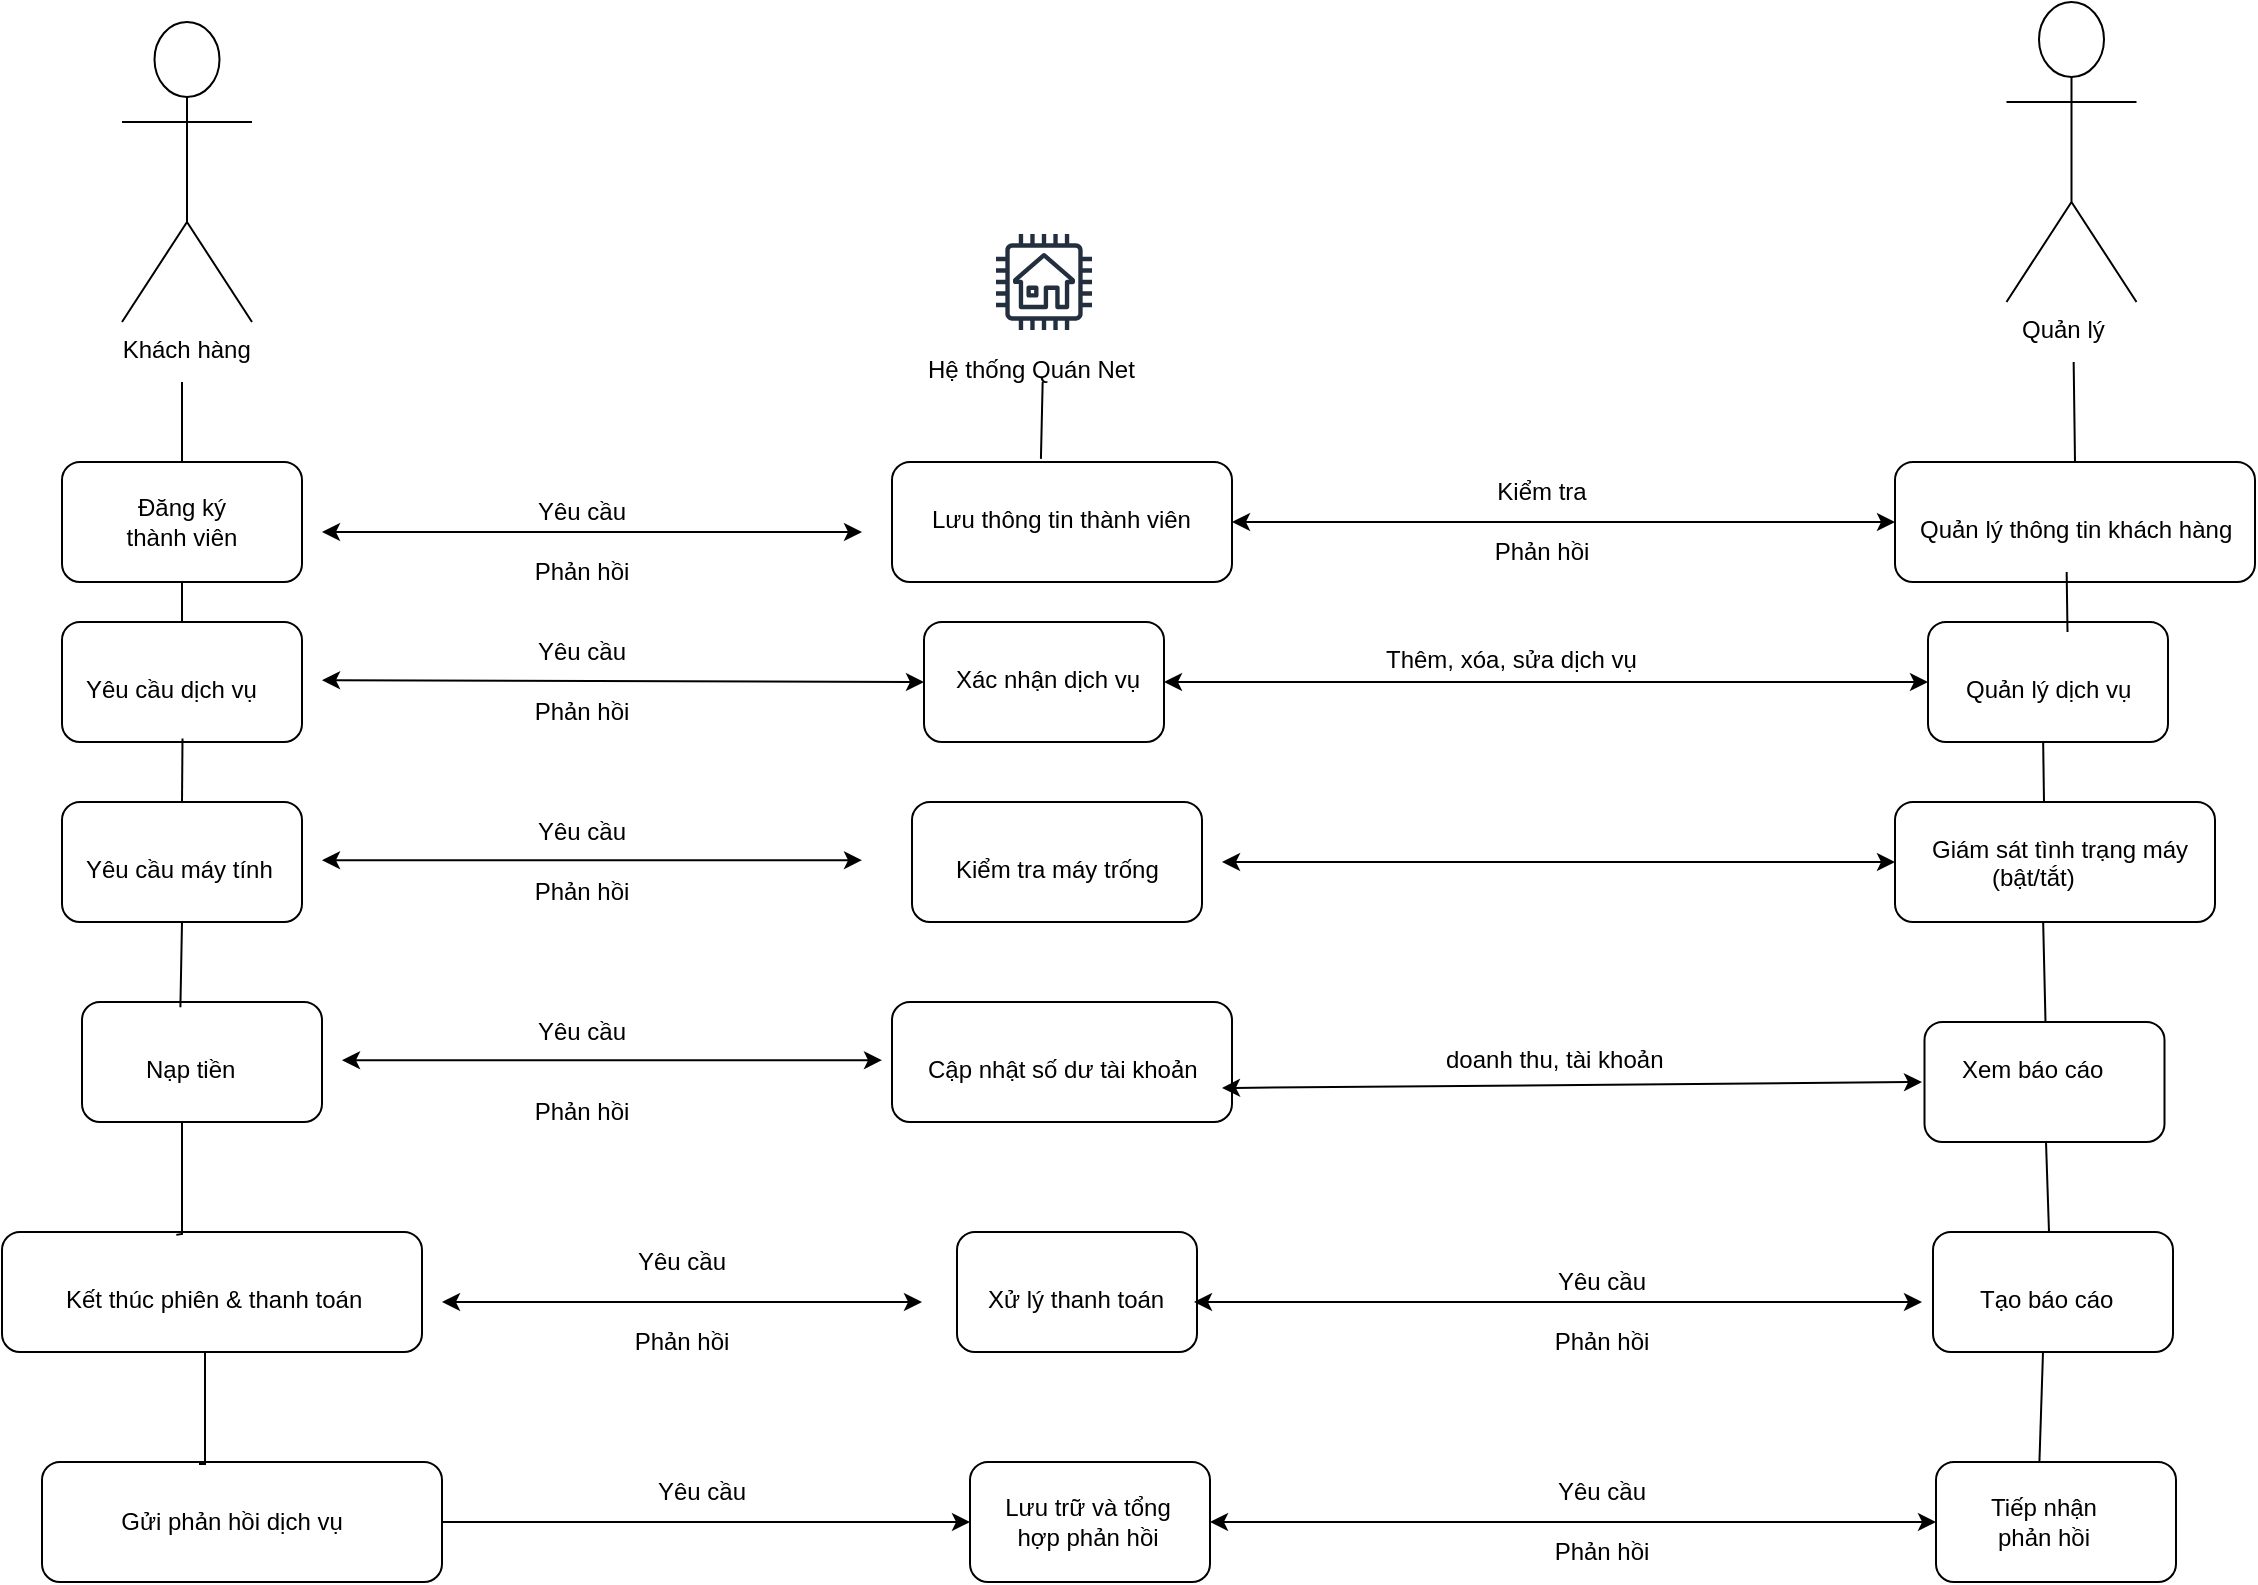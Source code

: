 <mxfile version="24.7.17">
  <diagram name="Trang-1" id="kZZ9gPXHDQ_fHRd_Qj__">
    <mxGraphModel dx="2227" dy="2040" grid="1" gridSize="10" guides="1" tooltips="1" connect="1" arrows="1" fold="1" page="1" pageScale="1" pageWidth="827" pageHeight="1169" math="0" shadow="0">
      <root>
        <mxCell id="0" />
        <mxCell id="1" parent="0" />
        <mxCell id="yxOmx04Fco7m7iyCl5P5-79" value="" style="rounded=1;whiteSpace=wrap;html=1;" parent="1" vertex="1">
          <mxGeometry x="837" y="670" width="120" height="60" as="geometry" />
        </mxCell>
        <mxCell id="yxOmx04Fco7m7iyCl5P5-75" value="" style="rounded=1;whiteSpace=wrap;html=1;" parent="1" vertex="1">
          <mxGeometry x="-110" y="670" width="200" height="60" as="geometry" />
        </mxCell>
        <mxCell id="yxOmx04Fco7m7iyCl5P5-41" value="" style="rounded=1;whiteSpace=wrap;html=1;" parent="1" vertex="1">
          <mxGeometry x="835.5" y="555" width="120" height="60" as="geometry" />
        </mxCell>
        <mxCell id="yxOmx04Fco7m7iyCl5P5-42" value="" style="rounded=1;whiteSpace=wrap;html=1;" parent="1" vertex="1">
          <mxGeometry x="831.25" y="450" width="120" height="60" as="geometry" />
        </mxCell>
        <mxCell id="yxOmx04Fco7m7iyCl5P5-40" value="" style="rounded=1;whiteSpace=wrap;html=1;" parent="1" vertex="1">
          <mxGeometry x="347.5" y="555" width="120" height="60" as="geometry" />
        </mxCell>
        <mxCell id="yxOmx04Fco7m7iyCl5P5-39" value="" style="rounded=1;whiteSpace=wrap;html=1;" parent="1" vertex="1">
          <mxGeometry x="315" y="440" width="170" height="60" as="geometry" />
        </mxCell>
        <mxCell id="yxOmx04Fco7m7iyCl5P5-38" value="" style="rounded=1;whiteSpace=wrap;html=1;" parent="1" vertex="1">
          <mxGeometry x="816.5" y="340" width="160" height="60" as="geometry" />
        </mxCell>
        <mxCell id="yxOmx04Fco7m7iyCl5P5-37" value="" style="rounded=1;whiteSpace=wrap;html=1;" parent="1" vertex="1">
          <mxGeometry x="325" y="340" width="145" height="60" as="geometry" />
        </mxCell>
        <mxCell id="yxOmx04Fco7m7iyCl5P5-36" value="" style="rounded=1;whiteSpace=wrap;html=1;" parent="1" vertex="1">
          <mxGeometry x="833" y="250" width="120" height="60" as="geometry" />
        </mxCell>
        <mxCell id="yxOmx04Fco7m7iyCl5P5-35" value="" style="rounded=1;whiteSpace=wrap;html=1;" parent="1" vertex="1">
          <mxGeometry x="331" y="250" width="120" height="60" as="geometry" />
        </mxCell>
        <mxCell id="yxOmx04Fco7m7iyCl5P5-34" value="" style="rounded=1;whiteSpace=wrap;html=1;" parent="1" vertex="1">
          <mxGeometry x="816.5" y="170" width="180" height="60" as="geometry" />
        </mxCell>
        <mxCell id="yxOmx04Fco7m7iyCl5P5-30" value="" style="rounded=1;whiteSpace=wrap;html=1;" parent="1" vertex="1">
          <mxGeometry x="-130" y="555" width="210" height="60" as="geometry" />
        </mxCell>
        <mxCell id="yxOmx04Fco7m7iyCl5P5-29" value="" style="rounded=1;whiteSpace=wrap;html=1;" parent="1" vertex="1">
          <mxGeometry x="315" y="170" width="170" height="60" as="geometry" />
        </mxCell>
        <mxCell id="yxOmx04Fco7m7iyCl5P5-27" value="" style="rounded=1;whiteSpace=wrap;html=1;" parent="1" vertex="1">
          <mxGeometry x="-90" y="440" width="120" height="60" as="geometry" />
        </mxCell>
        <mxCell id="yxOmx04Fco7m7iyCl5P5-26" value="" style="rounded=1;whiteSpace=wrap;html=1;" parent="1" vertex="1">
          <mxGeometry x="-100" y="340" width="120" height="60" as="geometry" />
        </mxCell>
        <mxCell id="yxOmx04Fco7m7iyCl5P5-25" value="" style="rounded=1;whiteSpace=wrap;html=1;" parent="1" vertex="1">
          <mxGeometry x="-100" y="250" width="120" height="60" as="geometry" />
        </mxCell>
        <mxCell id="yxOmx04Fco7m7iyCl5P5-24" value="" style="rounded=1;whiteSpace=wrap;html=1;" parent="1" vertex="1">
          <mxGeometry x="-100" y="170" width="120" height="60" as="geometry" />
        </mxCell>
        <mxCell id="yxOmx04Fco7m7iyCl5P5-4" value="Đăng ký thành viên" style="text;align=center;verticalAlign=middle;rounded=0;fontStyle=0;fontColor=default;labelBackgroundColor=none;labelBorderColor=none;textShadow=0;whiteSpace=wrap;html=1;rotation=0;" parent="1" vertex="1">
          <mxGeometry x="-70" y="185" width="60" height="30" as="geometry" />
        </mxCell>
        <mxCell id="yxOmx04Fco7m7iyCl5P5-5" value=" Khách hàng  " style="text;fontStyle=0;fontColor=default;labelBackgroundColor=none;labelBorderColor=none;textShadow=0;whiteSpace=wrap;html=1;" parent="1" vertex="1">
          <mxGeometry x="-75" y="100" width="130" height="40" as="geometry" />
        </mxCell>
        <mxCell id="yxOmx04Fco7m7iyCl5P5-6" value="Yêu cầu dịch vụ" style="text;fontColor=default;labelBackgroundColor=none;labelBorderColor=none;textShadow=0;whiteSpace=wrap;html=1;" parent="1" vertex="1">
          <mxGeometry x="-90" y="270" width="150" height="40" as="geometry" />
        </mxCell>
        <mxCell id="yxOmx04Fco7m7iyCl5P5-8" value="Yêu cầu máy tính" style="text;fontColor=default;labelBackgroundColor=none;labelBorderColor=none;textShadow=0;whiteSpace=wrap;html=1;" parent="1" vertex="1">
          <mxGeometry x="-90" y="360" width="160" height="40" as="geometry" />
        </mxCell>
        <mxCell id="yxOmx04Fco7m7iyCl5P5-9" value="Nạp tiền" style="text;fontColor=default;labelBackgroundColor=none;labelBorderColor=none;textShadow=0;whiteSpace=wrap;html=1;" parent="1" vertex="1">
          <mxGeometry x="-60" y="460" width="100" height="40" as="geometry" />
        </mxCell>
        <mxCell id="yxOmx04Fco7m7iyCl5P5-10" value="Kết thúc phiên &amp;amp; thanh toán" style="text;fontColor=default;whiteSpace=wrap;html=1;" parent="1" vertex="1">
          <mxGeometry x="-100" y="575" width="170" height="40" as="geometry" />
        </mxCell>
        <mxCell id="yxOmx04Fco7m7iyCl5P5-11" value="Xử lý thanh toán" style="text;fontColor=default;labelBackgroundColor=none;labelBorderColor=none;textShadow=0;whiteSpace=wrap;html=1;" parent="1" vertex="1">
          <mxGeometry x="361" y="575" width="105" height="20" as="geometry" />
        </mxCell>
        <mxCell id="yxOmx04Fco7m7iyCl5P5-12" value="Cập nhật số dư tài khoản" style="text;fontColor=default;labelBackgroundColor=none;labelBorderColor=none;textShadow=0;whiteSpace=wrap;html=1;" parent="1" vertex="1">
          <mxGeometry x="331" y="460" width="149" height="30" as="geometry" />
        </mxCell>
        <mxCell id="yxOmx04Fco7m7iyCl5P5-13" value="Kiểm tra máy trống" style="text;fontColor=default;labelBackgroundColor=none;labelBorderColor=none;textShadow=0;whiteSpace=wrap;html=1;" parent="1" vertex="1">
          <mxGeometry x="345" y="360" width="115" height="30" as="geometry" />
        </mxCell>
        <mxCell id="yxOmx04Fco7m7iyCl5P5-14" value="Xác nhận dịch vụ" style="text;fontColor=default;labelBackgroundColor=none;labelBorderColor=none;textShadow=0;whiteSpace=wrap;html=1;" parent="1" vertex="1">
          <mxGeometry x="345" y="265" width="115" height="30" as="geometry" />
        </mxCell>
        <mxCell id="yxOmx04Fco7m7iyCl5P5-15" value="Lưu thông tin thành viên" style="text;fontColor=default;labelBackgroundColor=none;labelBorderColor=none;textShadow=0;whiteSpace=wrap;html=1;" parent="1" vertex="1">
          <mxGeometry x="332.5" y="185" width="135" height="30" as="geometry" />
        </mxCell>
        <mxCell id="yxOmx04Fco7m7iyCl5P5-16" value="Hệ thống Quán Net" style="text;fontColor=default;labelBackgroundColor=none;labelBorderColor=none;textShadow=0;whiteSpace=wrap;html=1;" parent="1" vertex="1">
          <mxGeometry x="331" y="110" width="160" height="40" as="geometry" />
        </mxCell>
        <mxCell id="yxOmx04Fco7m7iyCl5P5-18" value="Quản lý" style="text;fontColor=default;labelBackgroundColor=none;labelBorderColor=none;textShadow=0;whiteSpace=wrap;html=1;" parent="1" vertex="1">
          <mxGeometry x="878" y="90" width="90" height="40" as="geometry" />
        </mxCell>
        <mxCell id="yxOmx04Fco7m7iyCl5P5-19" value="Quản lý thông tin khách hàng" style="text;fontColor=default;whiteSpace=wrap;html=1;" parent="1" vertex="1">
          <mxGeometry x="826.5" y="190" width="163" height="20" as="geometry" />
        </mxCell>
        <mxCell id="yxOmx04Fco7m7iyCl5P5-20" value="Quản lý dịch vụ" style="text;fontColor=default;whiteSpace=wrap;html=1;" parent="1" vertex="1">
          <mxGeometry x="850" y="270" width="90" height="20" as="geometry" />
        </mxCell>
        <mxCell id="yxOmx04Fco7m7iyCl5P5-21" value="Giám sát tình trạng máy&lt;br&gt;&amp;nbsp; &amp;nbsp; &amp;nbsp; &amp;nbsp; &amp;nbsp;(bật/tắt)" style="text;fontColor=default;whiteSpace=wrap;html=1;" parent="1" vertex="1">
          <mxGeometry x="833" y="350" width="143.5" height="20" as="geometry" />
        </mxCell>
        <mxCell id="yxOmx04Fco7m7iyCl5P5-22" value="Xem báo cáo" style="text;fontColor=default;whiteSpace=wrap;html=1;" parent="1" vertex="1">
          <mxGeometry x="848" y="460" width="120" height="40" as="geometry" />
        </mxCell>
        <mxCell id="yxOmx04Fco7m7iyCl5P5-23" value="Tạo báo cáo" style="text;fontColor=default;labelBackgroundColor=none;labelBorderColor=none;textShadow=0;whiteSpace=wrap;html=1;" parent="1" vertex="1">
          <mxGeometry x="856.5" y="575" width="120" height="40" as="geometry" />
        </mxCell>
        <mxCell id="yxOmx04Fco7m7iyCl5P5-43" value="" style="endArrow=classic;startArrow=classic;html=1;rounded=0;" parent="1" edge="1">
          <mxGeometry width="50" height="50" relative="1" as="geometry">
            <mxPoint x="30" y="205" as="sourcePoint" />
            <mxPoint x="300" y="205" as="targetPoint" />
          </mxGeometry>
        </mxCell>
        <mxCell id="yxOmx04Fco7m7iyCl5P5-47" value="" style="endArrow=classic;startArrow=classic;html=1;rounded=0;entryX=0;entryY=0.5;entryDx=0;entryDy=0;" parent="1" edge="1" target="yxOmx04Fco7m7iyCl5P5-35">
          <mxGeometry width="50" height="50" relative="1" as="geometry">
            <mxPoint x="30" y="279.09" as="sourcePoint" />
            <mxPoint x="300" y="279.09" as="targetPoint" />
          </mxGeometry>
        </mxCell>
        <mxCell id="yxOmx04Fco7m7iyCl5P5-48" value="" style="endArrow=classic;startArrow=classic;html=1;rounded=0;" parent="1" edge="1">
          <mxGeometry width="50" height="50" relative="1" as="geometry">
            <mxPoint x="30" y="369.09" as="sourcePoint" />
            <mxPoint x="300" y="369.09" as="targetPoint" />
          </mxGeometry>
        </mxCell>
        <mxCell id="yxOmx04Fco7m7iyCl5P5-49" value="" style="endArrow=classic;startArrow=classic;html=1;rounded=0;" parent="1" edge="1">
          <mxGeometry width="50" height="50" relative="1" as="geometry">
            <mxPoint x="40" y="469.09" as="sourcePoint" />
            <mxPoint x="310" y="469.09" as="targetPoint" />
          </mxGeometry>
        </mxCell>
        <mxCell id="yxOmx04Fco7m7iyCl5P5-50" value="" style="endArrow=none;html=1;rounded=0;exitX=0.5;exitY=0;exitDx=0;exitDy=0;" parent="1" source="yxOmx04Fco7m7iyCl5P5-24" edge="1">
          <mxGeometry width="50" height="50" relative="1" as="geometry">
            <mxPoint x="-90" y="180" as="sourcePoint" />
            <mxPoint x="-40" y="130" as="targetPoint" />
          </mxGeometry>
        </mxCell>
        <mxCell id="yxOmx04Fco7m7iyCl5P5-52" value="" style="endArrow=none;html=1;rounded=0;exitX=0.5;exitY=0;exitDx=0;exitDy=0;" parent="1" source="yxOmx04Fco7m7iyCl5P5-25" edge="1">
          <mxGeometry width="50" height="50" relative="1" as="geometry">
            <mxPoint x="-90" y="280" as="sourcePoint" />
            <mxPoint x="-40" y="230" as="targetPoint" />
          </mxGeometry>
        </mxCell>
        <mxCell id="yxOmx04Fco7m7iyCl5P5-53" value="" style="endArrow=none;html=1;rounded=0;exitX=0.5;exitY=0;exitDx=0;exitDy=0;entryX=0.335;entryY=0.956;entryDx=0;entryDy=0;entryPerimeter=0;" parent="1" source="yxOmx04Fco7m7iyCl5P5-26" target="yxOmx04Fco7m7iyCl5P5-6" edge="1">
          <mxGeometry width="50" height="50" relative="1" as="geometry">
            <mxPoint x="-90" y="370" as="sourcePoint" />
            <mxPoint x="-40" y="320" as="targetPoint" />
          </mxGeometry>
        </mxCell>
        <mxCell id="yxOmx04Fco7m7iyCl5P5-54" value="" style="endArrow=none;html=1;rounded=0;exitX=0.41;exitY=0.044;exitDx=0;exitDy=0;exitPerimeter=0;" parent="1" source="yxOmx04Fco7m7iyCl5P5-27" edge="1">
          <mxGeometry width="50" height="50" relative="1" as="geometry">
            <mxPoint x="-90" y="450" as="sourcePoint" />
            <mxPoint x="-40" y="400" as="targetPoint" />
          </mxGeometry>
        </mxCell>
        <mxCell id="yxOmx04Fco7m7iyCl5P5-55" value="" style="endArrow=none;html=1;rounded=0;exitX=0.415;exitY=0.024;exitDx=0;exitDy=0;exitPerimeter=0;" parent="1" source="yxOmx04Fco7m7iyCl5P5-30" edge="1">
          <mxGeometry width="50" height="50" relative="1" as="geometry">
            <mxPoint x="-40" y="550" as="sourcePoint" />
            <mxPoint x="-40" y="500" as="targetPoint" />
            <Array as="points">
              <mxPoint x="-40" y="556" />
            </Array>
          </mxGeometry>
        </mxCell>
        <mxCell id="yxOmx04Fco7m7iyCl5P5-56" value="" style="endArrow=classic;startArrow=classic;html=1;rounded=0;entryX=0;entryY=0.5;entryDx=0;entryDy=0;" parent="1" edge="1" target="yxOmx04Fco7m7iyCl5P5-36">
          <mxGeometry width="50" height="50" relative="1" as="geometry">
            <mxPoint x="451" y="280.0" as="sourcePoint" />
            <mxPoint x="801" y="280" as="targetPoint" />
          </mxGeometry>
        </mxCell>
        <mxCell id="yxOmx04Fco7m7iyCl5P5-57" value="" style="endArrow=classic;startArrow=classic;html=1;rounded=0;entryX=0;entryY=0.5;entryDx=0;entryDy=0;" parent="1" edge="1" target="yxOmx04Fco7m7iyCl5P5-38">
          <mxGeometry width="50" height="50" relative="1" as="geometry">
            <mxPoint x="480" y="370" as="sourcePoint" />
            <mxPoint x="810" y="380" as="targetPoint" />
          </mxGeometry>
        </mxCell>
        <mxCell id="yxOmx04Fco7m7iyCl5P5-58" value="" style="endArrow=classic;startArrow=classic;html=1;rounded=0;entryX=0;entryY=0.5;entryDx=0;entryDy=0;exitX=1;exitY=0.5;exitDx=0;exitDy=0;" parent="1" edge="1" target="yxOmx04Fco7m7iyCl5P5-34" source="yxOmx04Fco7m7iyCl5P5-29">
          <mxGeometry width="50" height="50" relative="1" as="geometry">
            <mxPoint x="510" y="200" as="sourcePoint" />
            <mxPoint x="800" y="200" as="targetPoint" />
          </mxGeometry>
        </mxCell>
        <mxCell id="yxOmx04Fco7m7iyCl5P5-59" value="Yêu cầu" style="text;html=1;align=center;verticalAlign=middle;whiteSpace=wrap;rounded=0;" parent="1" vertex="1">
          <mxGeometry x="130" y="180" width="60" height="30" as="geometry" />
        </mxCell>
        <mxCell id="yxOmx04Fco7m7iyCl5P5-60" value="Yêu cầu" style="text;html=1;align=center;verticalAlign=middle;whiteSpace=wrap;rounded=0;" parent="1" vertex="1">
          <mxGeometry x="130" y="250" width="60" height="30" as="geometry" />
        </mxCell>
        <mxCell id="yxOmx04Fco7m7iyCl5P5-61" value="Yêu cầu" style="text;html=1;align=center;verticalAlign=middle;whiteSpace=wrap;rounded=0;" parent="1" vertex="1">
          <mxGeometry x="130" y="340" width="60" height="30" as="geometry" />
        </mxCell>
        <mxCell id="yxOmx04Fco7m7iyCl5P5-62" value="Yêu cầu" style="text;html=1;align=center;verticalAlign=middle;whiteSpace=wrap;rounded=0;" parent="1" vertex="1">
          <mxGeometry x="130" y="440" width="60" height="30" as="geometry" />
        </mxCell>
        <mxCell id="yxOmx04Fco7m7iyCl5P5-63" value="Phản hồi" style="text;html=1;align=center;verticalAlign=middle;whiteSpace=wrap;rounded=0;" parent="1" vertex="1">
          <mxGeometry x="130" y="210" width="60" height="30" as="geometry" />
        </mxCell>
        <mxCell id="yxOmx04Fco7m7iyCl5P5-64" value="Phản hồi" style="text;html=1;align=center;verticalAlign=middle;whiteSpace=wrap;rounded=0;" parent="1" vertex="1">
          <mxGeometry x="130" y="280" width="60" height="30" as="geometry" />
        </mxCell>
        <mxCell id="yxOmx04Fco7m7iyCl5P5-65" value="Phản hồi" style="text;html=1;align=center;verticalAlign=middle;whiteSpace=wrap;rounded=0;" parent="1" vertex="1">
          <mxGeometry x="130" y="370" width="60" height="30" as="geometry" />
        </mxCell>
        <mxCell id="yxOmx04Fco7m7iyCl5P5-66" value="Phản hồi" style="text;html=1;align=center;verticalAlign=middle;whiteSpace=wrap;rounded=0;" parent="1" vertex="1">
          <mxGeometry x="130" y="480" width="60" height="30" as="geometry" />
        </mxCell>
        <mxCell id="yxOmx04Fco7m7iyCl5P5-67" value="" style="endArrow=classic;startArrow=classic;html=1;rounded=0;" parent="1" edge="1">
          <mxGeometry width="50" height="50" relative="1" as="geometry">
            <mxPoint x="90" y="590" as="sourcePoint" />
            <mxPoint x="330" y="590" as="targetPoint" />
          </mxGeometry>
        </mxCell>
        <mxCell id="yxOmx04Fco7m7iyCl5P5-69" value="" style="endArrow=classic;startArrow=classic;html=1;rounded=0;exitX=1;exitY=0.75;exitDx=0;exitDy=0;" parent="1" edge="1" source="yxOmx04Fco7m7iyCl5P5-11">
          <mxGeometry width="50" height="50" relative="1" as="geometry">
            <mxPoint x="490" y="590" as="sourcePoint" />
            <mxPoint x="830" y="590" as="targetPoint" />
          </mxGeometry>
        </mxCell>
        <mxCell id="yxOmx04Fco7m7iyCl5P5-70" value="" style="endArrow=classic;startArrow=classic;html=1;rounded=0;" parent="1" edge="1">
          <mxGeometry width="50" height="50" relative="1" as="geometry">
            <mxPoint x="480" y="483" as="sourcePoint" />
            <mxPoint x="830" y="480" as="targetPoint" />
          </mxGeometry>
        </mxCell>
        <mxCell id="yxOmx04Fco7m7iyCl5P5-71" value="Thêm, xóa, sửa dịch vụ" style="text;whiteSpace=wrap;html=1;" parent="1" vertex="1">
          <mxGeometry x="560" y="255" width="160" height="45" as="geometry" />
        </mxCell>
        <mxCell id="yxOmx04Fco7m7iyCl5P5-73" value="doanh thu, tài khoản" style="text;whiteSpace=wrap;html=1;" parent="1" vertex="1">
          <mxGeometry x="590" y="455" width="140" height="40" as="geometry" />
        </mxCell>
        <mxCell id="yxOmx04Fco7m7iyCl5P5-74" value="Gửi phản hồi dịch vụ" style="text;html=1;align=center;verticalAlign=middle;whiteSpace=wrap;rounded=0;" parent="1" vertex="1">
          <mxGeometry x="-95" y="685" width="160" height="30" as="geometry" />
        </mxCell>
        <mxCell id="yxOmx04Fco7m7iyCl5P5-76" value="" style="rounded=1;whiteSpace=wrap;html=1;" parent="1" vertex="1">
          <mxGeometry x="354" y="670" width="120" height="60" as="geometry" />
        </mxCell>
        <mxCell id="yxOmx04Fco7m7iyCl5P5-77" value="Lưu trữ và tổng hợp phản hồi" style="text;html=1;align=center;verticalAlign=middle;whiteSpace=wrap;rounded=0;" parent="1" vertex="1">
          <mxGeometry x="364.5" y="685" width="95.5" height="30" as="geometry" />
        </mxCell>
        <mxCell id="yxOmx04Fco7m7iyCl5P5-78" value="Tiếp nhận phản hồi" style="text;html=1;align=center;verticalAlign=middle;whiteSpace=wrap;rounded=0;" parent="1" vertex="1">
          <mxGeometry x="861.25" y="685" width="60" height="30" as="geometry" />
        </mxCell>
        <mxCell id="znhZvoGgmaqaFHCSveYm-1" value="Yêu cầu" style="text;html=1;align=center;verticalAlign=middle;whiteSpace=wrap;rounded=0;" vertex="1" parent="1">
          <mxGeometry x="180" y="555" width="60" height="30" as="geometry" />
        </mxCell>
        <mxCell id="znhZvoGgmaqaFHCSveYm-2" value="Phản hồi" style="text;html=1;align=center;verticalAlign=middle;whiteSpace=wrap;rounded=0;" vertex="1" parent="1">
          <mxGeometry x="180" y="595" width="60" height="30" as="geometry" />
        </mxCell>
        <mxCell id="znhZvoGgmaqaFHCSveYm-3" value="Yêu cầu" style="text;html=1;align=center;verticalAlign=middle;whiteSpace=wrap;rounded=0;" vertex="1" parent="1">
          <mxGeometry x="640" y="565" width="60" height="30" as="geometry" />
        </mxCell>
        <mxCell id="znhZvoGgmaqaFHCSveYm-4" value="Phản hồi" style="text;html=1;align=center;verticalAlign=middle;whiteSpace=wrap;rounded=0;" vertex="1" parent="1">
          <mxGeometry x="640" y="595" width="60" height="30" as="geometry" />
        </mxCell>
        <mxCell id="znhZvoGgmaqaFHCSveYm-7" value="" style="endArrow=classic;startArrow=classic;html=1;rounded=0;exitX=1;exitY=0.5;exitDx=0;exitDy=0;entryX=0;entryY=0.5;entryDx=0;entryDy=0;" edge="1" parent="1" source="yxOmx04Fco7m7iyCl5P5-76" target="yxOmx04Fco7m7iyCl5P5-79">
          <mxGeometry width="50" height="50" relative="1" as="geometry">
            <mxPoint x="540" y="700" as="sourcePoint" />
            <mxPoint x="780" y="700" as="targetPoint" />
          </mxGeometry>
        </mxCell>
        <mxCell id="znhZvoGgmaqaFHCSveYm-8" value="&lt;span style=&quot;color: rgba(0, 0, 0, 0); font-family: monospace; font-size: 0px; text-align: start; background-color: rgb(251, 251, 251);&quot;&gt;%3CmxGraphModel%3E%3Croot%3E%3CmxCell%20id%3D%220%22%2F%3E%3CmxCell%20id%3D%221%22%20parent%3D%220%22%2F%3E%3CmxCell%20id%3D%222%22%20value%3D%22%22%20style%3D%22endArrow%3Dclassic%3BstartArrow%3Dclassic%3Bhtml%3D1%3Brounded%3D0%3B%22%20edge%3D%221%22%20parent%3D%221%22%3E%3CmxGeometry%20width%3D%2250%22%20height%3D%2250%22%20relative%3D%221%22%20as%3D%22geometry%22%3E%3CmxPoint%20x%3D%2290%22%20y%3D%22590%22%20as%3D%22sourcePoint%22%2F%3E%3CmxPoint%20x%3D%22330%22%20y%3D%22590%22%20as%3D%22targetPoint%22%2F%3E%3C%2FmxGeometry%3E%3C%2FmxCell%3E%3C%2Froot%3E%3C%2FmxGraphModel%3E&lt;/span&gt;" style="edgeLabel;html=1;align=center;verticalAlign=middle;resizable=0;points=[];" vertex="1" connectable="0" parent="znhZvoGgmaqaFHCSveYm-7">
          <mxGeometry x="0.437" y="1" relative="1" as="geometry">
            <mxPoint as="offset" />
          </mxGeometry>
        </mxCell>
        <mxCell id="znhZvoGgmaqaFHCSveYm-9" value="Yêu cầu" style="text;html=1;align=center;verticalAlign=middle;whiteSpace=wrap;rounded=0;" vertex="1" parent="1">
          <mxGeometry x="190" y="670" width="60" height="30" as="geometry" />
        </mxCell>
        <mxCell id="znhZvoGgmaqaFHCSveYm-10" value="Yêu cầu" style="text;html=1;align=center;verticalAlign=middle;whiteSpace=wrap;rounded=0;" vertex="1" parent="1">
          <mxGeometry x="640" y="670" width="60" height="30" as="geometry" />
        </mxCell>
        <mxCell id="znhZvoGgmaqaFHCSveYm-12" value="" style="endArrow=classic;html=1;rounded=0;exitX=1;exitY=0.5;exitDx=0;exitDy=0;entryX=0;entryY=0.5;entryDx=0;entryDy=0;" edge="1" parent="1" source="yxOmx04Fco7m7iyCl5P5-75" target="yxOmx04Fco7m7iyCl5P5-76">
          <mxGeometry width="50" height="50" relative="1" as="geometry">
            <mxPoint x="330" y="650" as="sourcePoint" />
            <mxPoint x="380" y="600" as="targetPoint" />
          </mxGeometry>
        </mxCell>
        <mxCell id="znhZvoGgmaqaFHCSveYm-14" value="" style="endArrow=none;html=1;rounded=0;exitX=0.415;exitY=0.024;exitDx=0;exitDy=0;exitPerimeter=0;" edge="1" parent="1">
          <mxGeometry width="50" height="50" relative="1" as="geometry">
            <mxPoint x="-31.5" y="671" as="sourcePoint" />
            <mxPoint x="-28.5" y="615" as="targetPoint" />
            <Array as="points">
              <mxPoint x="-28.5" y="671" />
            </Array>
          </mxGeometry>
        </mxCell>
        <mxCell id="znhZvoGgmaqaFHCSveYm-15" value="Phản hồi" style="text;html=1;align=center;verticalAlign=middle;whiteSpace=wrap;rounded=0;" vertex="1" parent="1">
          <mxGeometry x="640" y="700" width="60" height="30" as="geometry" />
        </mxCell>
        <mxCell id="znhZvoGgmaqaFHCSveYm-16" value="" style="endArrow=none;html=1;rounded=0;exitX=0.5;exitY=0;exitDx=0;exitDy=0;" edge="1" parent="1">
          <mxGeometry width="50" height="50" relative="1" as="geometry">
            <mxPoint x="-30" y="180" as="sourcePoint" />
            <mxPoint x="-30" y="180" as="targetPoint" />
          </mxGeometry>
        </mxCell>
        <mxCell id="znhZvoGgmaqaFHCSveYm-17" value="" style="endArrow=none;html=1;rounded=0;exitX=0.5;exitY=0;exitDx=0;exitDy=0;" edge="1" parent="1" source="yxOmx04Fco7m7iyCl5P5-34">
          <mxGeometry width="50" height="50" relative="1" as="geometry">
            <mxPoint x="905.83" y="160" as="sourcePoint" />
            <mxPoint x="905.83" y="120" as="targetPoint" />
          </mxGeometry>
        </mxCell>
        <mxCell id="znhZvoGgmaqaFHCSveYm-19" value="" style="endArrow=none;html=1;rounded=0;exitX=0.5;exitY=0;exitDx=0;exitDy=0;" edge="1" parent="1">
          <mxGeometry width="50" height="50" relative="1" as="geometry">
            <mxPoint x="891.75" y="450" as="sourcePoint" />
            <mxPoint x="890.58" y="400" as="targetPoint" />
          </mxGeometry>
        </mxCell>
        <mxCell id="znhZvoGgmaqaFHCSveYm-22" value="" style="endArrow=none;html=1;rounded=0;exitX=0.5;exitY=0;exitDx=0;exitDy=0;" edge="1" parent="1">
          <mxGeometry width="50" height="50" relative="1" as="geometry">
            <mxPoint x="893.5" y="555" as="sourcePoint" />
            <mxPoint x="892" y="510" as="targetPoint" />
          </mxGeometry>
        </mxCell>
        <mxCell id="znhZvoGgmaqaFHCSveYm-23" value="" style="endArrow=none;html=1;rounded=0;" edge="1" parent="1">
          <mxGeometry width="50" height="50" relative="1" as="geometry">
            <mxPoint x="891" y="340" as="sourcePoint" />
            <mxPoint x="890.58" y="310" as="targetPoint" />
          </mxGeometry>
        </mxCell>
        <mxCell id="znhZvoGgmaqaFHCSveYm-24" value="" style="endArrow=none;html=1;rounded=0;" edge="1" parent="1">
          <mxGeometry width="50" height="50" relative="1" as="geometry">
            <mxPoint x="902.75" y="255" as="sourcePoint" />
            <mxPoint x="902.33" y="225" as="targetPoint" />
          </mxGeometry>
        </mxCell>
        <mxCell id="znhZvoGgmaqaFHCSveYm-25" value="" style="endArrow=none;html=1;rounded=0;exitX=0.431;exitY=-0.003;exitDx=0;exitDy=0;exitPerimeter=0;" edge="1" parent="1" source="yxOmx04Fco7m7iyCl5P5-79">
          <mxGeometry width="50" height="50" relative="1" as="geometry">
            <mxPoint x="892" y="660" as="sourcePoint" />
            <mxPoint x="890.5" y="615" as="targetPoint" />
          </mxGeometry>
        </mxCell>
        <mxCell id="znhZvoGgmaqaFHCSveYm-27" value="" style="sketch=0;outlineConnect=0;fontColor=#232F3E;gradientColor=none;strokeColor=#232F3E;fillColor=#ffffff;dashed=0;verticalLabelPosition=bottom;verticalAlign=top;align=center;html=1;fontSize=12;fontStyle=0;aspect=fixed;shape=mxgraph.aws4.resourceIcon;resIcon=mxgraph.aws4.house;" vertex="1" parent="1">
          <mxGeometry x="361" y="50" width="60" height="60" as="geometry" />
        </mxCell>
        <mxCell id="znhZvoGgmaqaFHCSveYm-28" value="" style="endArrow=none;html=1;rounded=0;exitX=0.438;exitY=-0.026;exitDx=0;exitDy=0;exitPerimeter=0;" edge="1" parent="1" source="yxOmx04Fco7m7iyCl5P5-29">
          <mxGeometry width="50" height="50" relative="1" as="geometry">
            <mxPoint x="391.5" y="180" as="sourcePoint" />
            <mxPoint x="390.33" y="130" as="targetPoint" />
          </mxGeometry>
        </mxCell>
        <mxCell id="znhZvoGgmaqaFHCSveYm-29" value="" style="shape=umlActor;verticalLabelPosition=bottom;verticalAlign=top;html=1;outlineConnect=0;" vertex="1" parent="1">
          <mxGeometry x="-70" y="-50" width="65" height="150" as="geometry" />
        </mxCell>
        <mxCell id="znhZvoGgmaqaFHCSveYm-33" value="" style="shape=umlActor;verticalLabelPosition=bottom;verticalAlign=top;html=1;outlineConnect=0;" vertex="1" parent="1">
          <mxGeometry x="872.25" y="-60" width="65" height="150" as="geometry" />
        </mxCell>
        <mxCell id="znhZvoGgmaqaFHCSveYm-35" value="Phản hồi" style="text;html=1;align=center;verticalAlign=middle;whiteSpace=wrap;rounded=0;" vertex="1" parent="1">
          <mxGeometry x="610" y="200" width="60" height="30" as="geometry" />
        </mxCell>
        <mxCell id="znhZvoGgmaqaFHCSveYm-39" value="Kiểm tra" style="text;html=1;align=center;verticalAlign=middle;whiteSpace=wrap;rounded=0;" vertex="1" parent="1">
          <mxGeometry x="610" y="170" width="60" height="30" as="geometry" />
        </mxCell>
      </root>
    </mxGraphModel>
  </diagram>
</mxfile>
